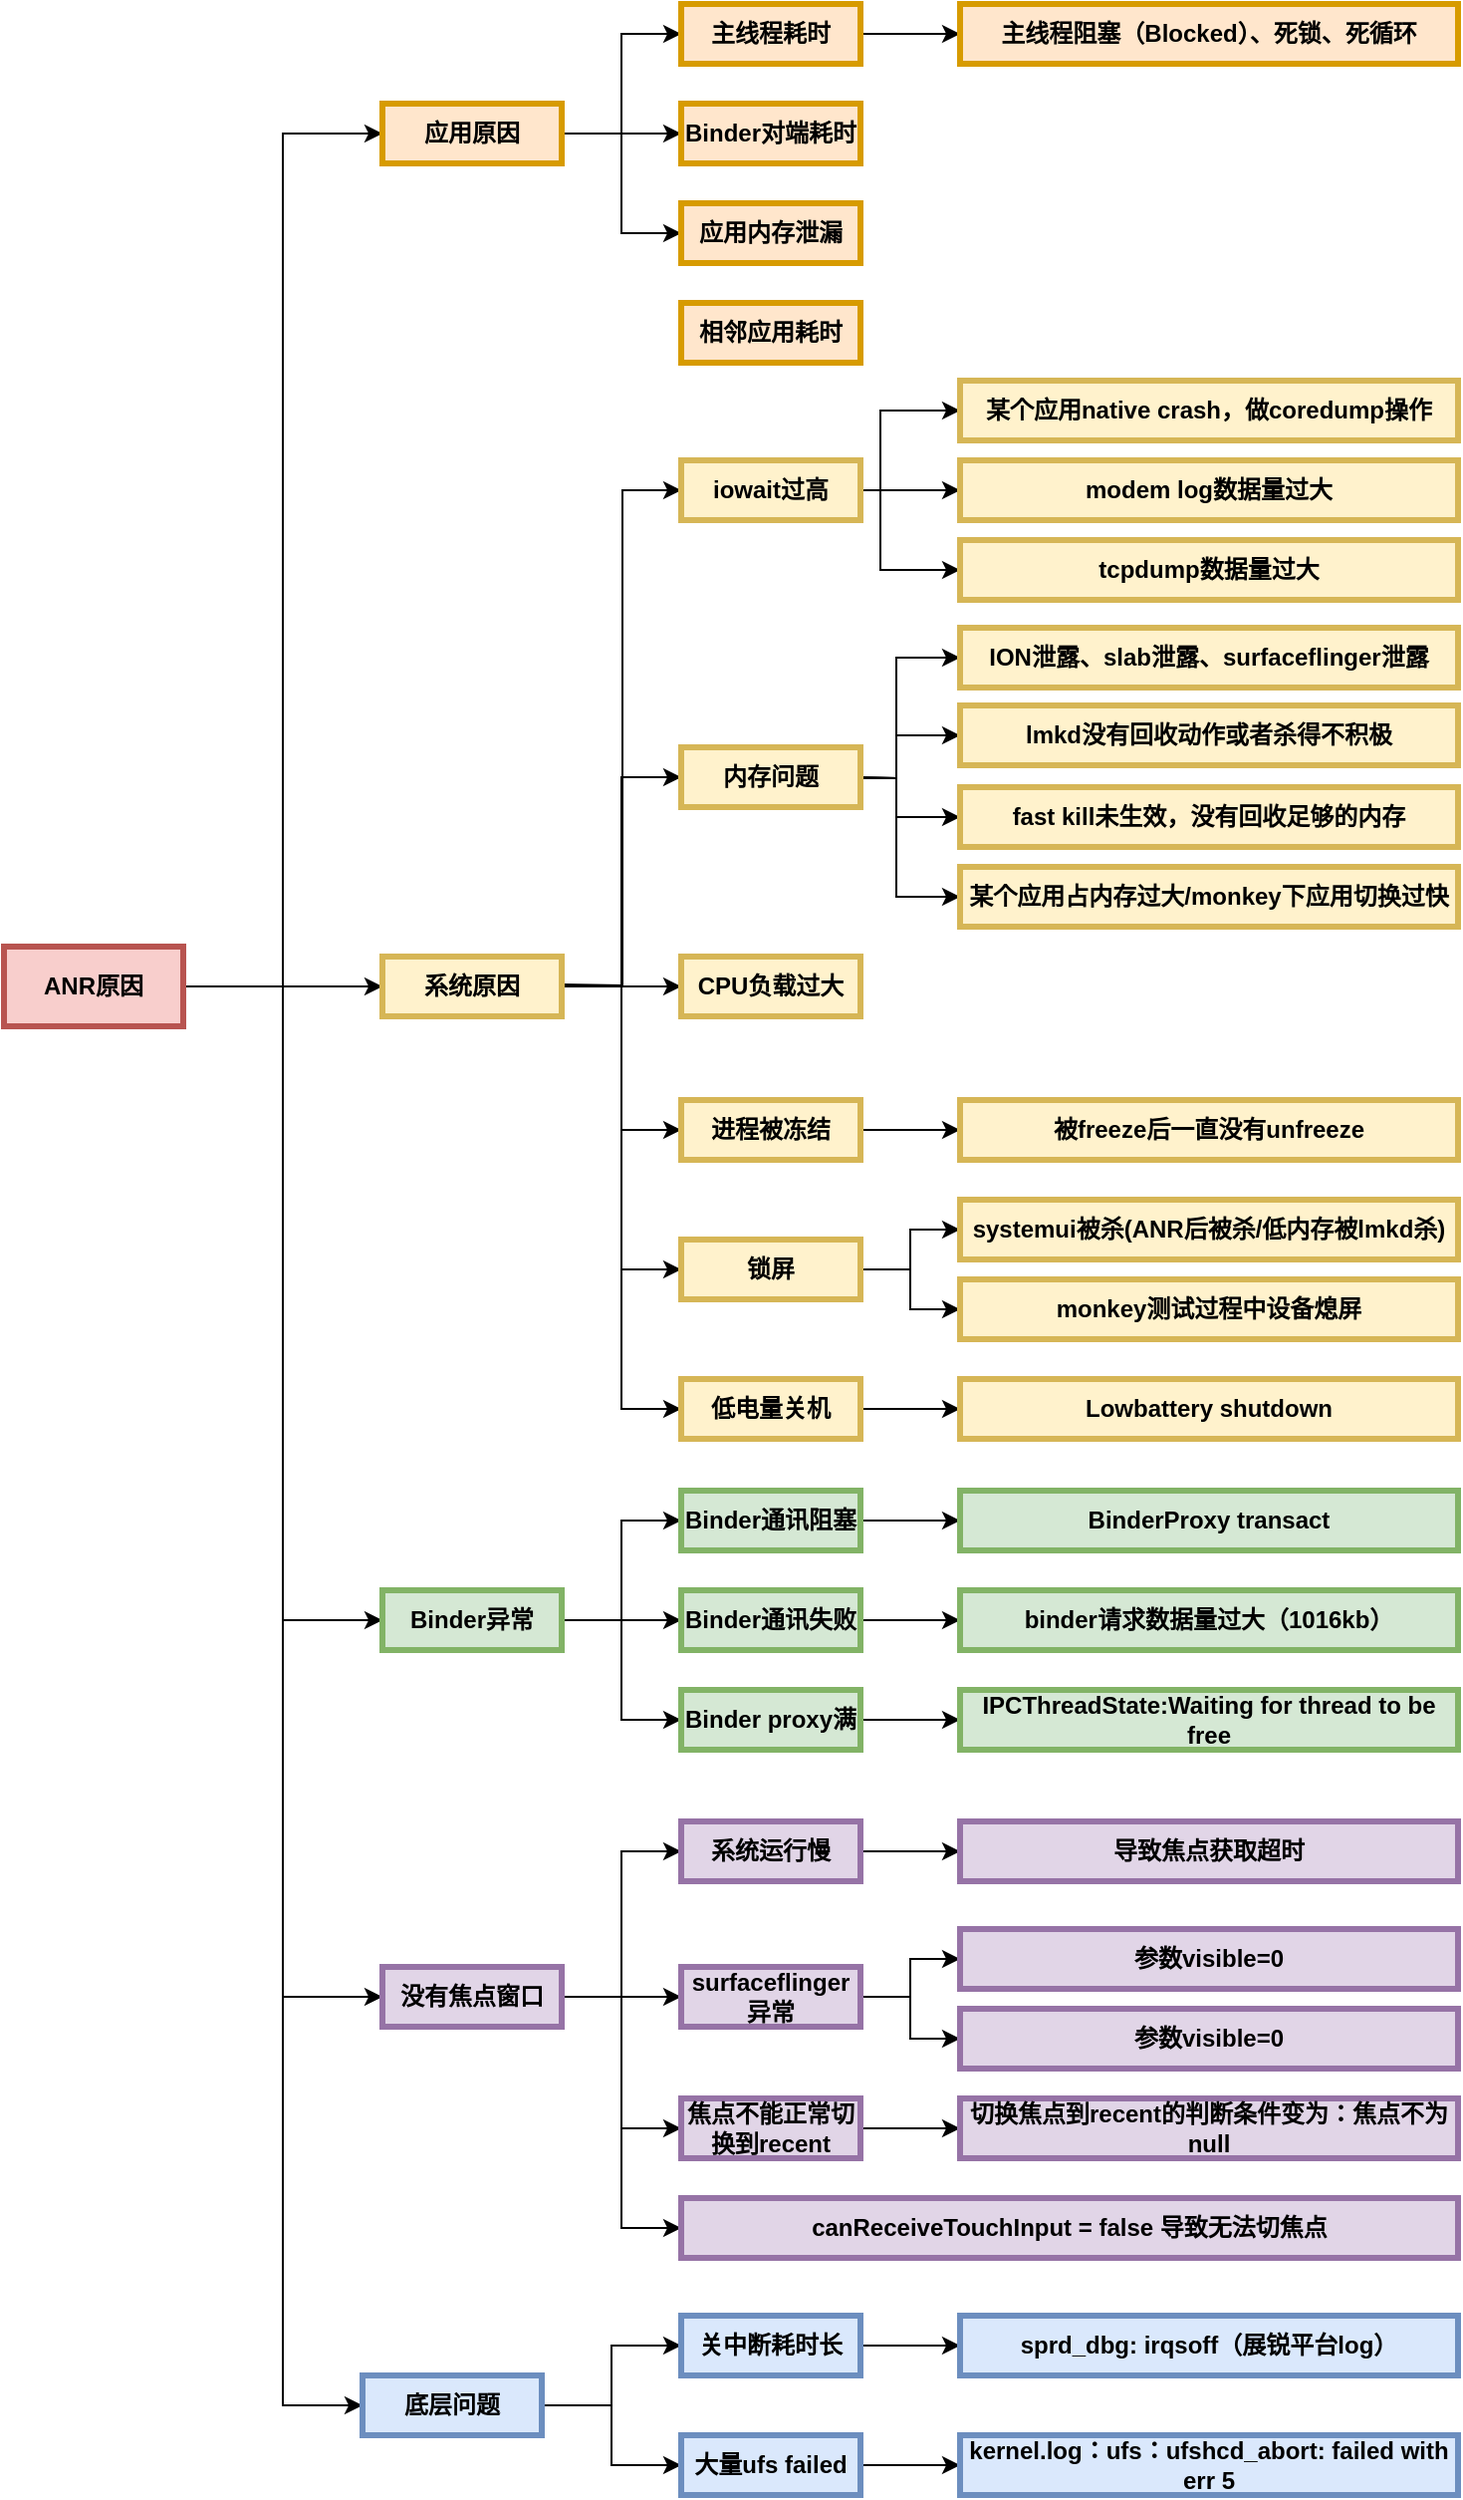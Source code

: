 <mxfile version="22.0.4" type="github">
  <diagram id="C5RBs43oDa-KdzZeNtuy" name="Page-1">
    <mxGraphModel dx="1420" dy="744" grid="1" gridSize="10" guides="1" tooltips="1" connect="1" arrows="1" fold="1" page="0" pageScale="1" pageWidth="827" pageHeight="1169" math="0" shadow="0">
      <root>
        <mxCell id="WIyWlLk6GJQsqaUBKTNV-0" />
        <mxCell id="WIyWlLk6GJQsqaUBKTNV-1" parent="WIyWlLk6GJQsqaUBKTNV-0" />
        <mxCell id="cfZGZZkKTrrLzm3ARtIg-4" style="edgeStyle=orthogonalEdgeStyle;rounded=0;orthogonalLoop=1;jettySize=auto;html=1;entryX=0;entryY=0.5;entryDx=0;entryDy=0;" parent="WIyWlLk6GJQsqaUBKTNV-1" source="cfZGZZkKTrrLzm3ARtIg-0" target="cfZGZZkKTrrLzm3ARtIg-3" edge="1">
          <mxGeometry relative="1" as="geometry">
            <mxPoint x="230" y="180" as="targetPoint" />
          </mxGeometry>
        </mxCell>
        <mxCell id="cfZGZZkKTrrLzm3ARtIg-15" style="edgeStyle=orthogonalEdgeStyle;rounded=0;orthogonalLoop=1;jettySize=auto;html=1;entryX=0;entryY=0.5;entryDx=0;entryDy=0;" parent="WIyWlLk6GJQsqaUBKTNV-1" source="cfZGZZkKTrrLzm3ARtIg-0" target="cfZGZZkKTrrLzm3ARtIg-14" edge="1">
          <mxGeometry relative="1" as="geometry" />
        </mxCell>
        <mxCell id="GQiB1Gxnlt8KOXEiArso-35" style="edgeStyle=orthogonalEdgeStyle;rounded=0;orthogonalLoop=1;jettySize=auto;html=1;entryX=0;entryY=0.5;entryDx=0;entryDy=0;" parent="WIyWlLk6GJQsqaUBKTNV-1" source="cfZGZZkKTrrLzm3ARtIg-0" target="GQiB1Gxnlt8KOXEiArso-34" edge="1">
          <mxGeometry relative="1" as="geometry" />
        </mxCell>
        <mxCell id="RJ7MKuOBHAiKL5rbFxWK-12" style="edgeStyle=orthogonalEdgeStyle;rounded=0;orthogonalLoop=1;jettySize=auto;html=1;entryX=0;entryY=0.5;entryDx=0;entryDy=0;" parent="WIyWlLk6GJQsqaUBKTNV-1" source="cfZGZZkKTrrLzm3ARtIg-0" target="RJ7MKuOBHAiKL5rbFxWK-11" edge="1">
          <mxGeometry relative="1" as="geometry" />
        </mxCell>
        <mxCell id="RJ7MKuOBHAiKL5rbFxWK-30" style="edgeStyle=orthogonalEdgeStyle;rounded=0;orthogonalLoop=1;jettySize=auto;html=1;entryX=0;entryY=0.5;entryDx=0;entryDy=0;" parent="WIyWlLk6GJQsqaUBKTNV-1" source="cfZGZZkKTrrLzm3ARtIg-0" target="RJ7MKuOBHAiKL5rbFxWK-29" edge="1">
          <mxGeometry relative="1" as="geometry">
            <Array as="points">
              <mxPoint x="200" y="603" />
              <mxPoint x="200" y="1315" />
            </Array>
          </mxGeometry>
        </mxCell>
        <mxCell id="cfZGZZkKTrrLzm3ARtIg-0" value="ANR原因" style="whiteSpace=wrap;align=center;verticalAlign=middle;fontStyle=1;strokeWidth=3;fillColor=#f8cecc;strokeColor=#b85450;" parent="WIyWlLk6GJQsqaUBKTNV-1" vertex="1">
          <mxGeometry x="60" y="583" width="90" height="40" as="geometry" />
        </mxCell>
        <mxCell id="cfZGZZkKTrrLzm3ARtIg-6" style="edgeStyle=orthogonalEdgeStyle;rounded=0;orthogonalLoop=1;jettySize=auto;html=1;entryX=0;entryY=0.5;entryDx=0;entryDy=0;fillColor=#ffe6cc;strokeColor=#000000;" parent="WIyWlLk6GJQsqaUBKTNV-1" source="cfZGZZkKTrrLzm3ARtIg-3" target="cfZGZZkKTrrLzm3ARtIg-5" edge="1">
          <mxGeometry relative="1" as="geometry" />
        </mxCell>
        <mxCell id="cfZGZZkKTrrLzm3ARtIg-10" style="edgeStyle=orthogonalEdgeStyle;rounded=0;orthogonalLoop=1;jettySize=auto;html=1;fillColor=#ffe6cc;strokeColor=#000000;" parent="WIyWlLk6GJQsqaUBKTNV-1" source="cfZGZZkKTrrLzm3ARtIg-3" target="cfZGZZkKTrrLzm3ARtIg-9" edge="1">
          <mxGeometry relative="1" as="geometry" />
        </mxCell>
        <mxCell id="cfZGZZkKTrrLzm3ARtIg-12" style="edgeStyle=orthogonalEdgeStyle;rounded=0;orthogonalLoop=1;jettySize=auto;html=1;entryX=0;entryY=0.5;entryDx=0;entryDy=0;fillColor=#ffe6cc;strokeColor=#000000;" parent="WIyWlLk6GJQsqaUBKTNV-1" source="cfZGZZkKTrrLzm3ARtIg-3" target="cfZGZZkKTrrLzm3ARtIg-11" edge="1">
          <mxGeometry relative="1" as="geometry" />
        </mxCell>
        <mxCell id="cfZGZZkKTrrLzm3ARtIg-3" value="应用原因" style="whiteSpace=wrap;align=center;verticalAlign=middle;fontStyle=1;strokeWidth=3;fillColor=#ffe6cc;strokeColor=#d79b00;" parent="WIyWlLk6GJQsqaUBKTNV-1" vertex="1">
          <mxGeometry x="250" y="160" width="90" height="30" as="geometry" />
        </mxCell>
        <mxCell id="cfZGZZkKTrrLzm3ARtIg-8" style="edgeStyle=orthogonalEdgeStyle;rounded=0;orthogonalLoop=1;jettySize=auto;html=1;entryX=0;entryY=0.5;entryDx=0;entryDy=0;fillColor=#ffe6cc;strokeColor=#000000;" parent="WIyWlLk6GJQsqaUBKTNV-1" source="cfZGZZkKTrrLzm3ARtIg-5" target="cfZGZZkKTrrLzm3ARtIg-7" edge="1">
          <mxGeometry relative="1" as="geometry" />
        </mxCell>
        <mxCell id="cfZGZZkKTrrLzm3ARtIg-5" value="主线程耗时" style="whiteSpace=wrap;align=center;verticalAlign=middle;fontStyle=1;strokeWidth=3;fillColor=#ffe6cc;strokeColor=#d79b00;" parent="WIyWlLk6GJQsqaUBKTNV-1" vertex="1">
          <mxGeometry x="400" y="110" width="90" height="30" as="geometry" />
        </mxCell>
        <mxCell id="cfZGZZkKTrrLzm3ARtIg-7" value="主线程阻塞（Blocked）、死锁、死循环" style="whiteSpace=wrap;align=center;verticalAlign=middle;fontStyle=1;strokeWidth=3;fillColor=#ffe6cc;strokeColor=#d79b00;" parent="WIyWlLk6GJQsqaUBKTNV-1" vertex="1">
          <mxGeometry x="540" y="110" width="250" height="30" as="geometry" />
        </mxCell>
        <mxCell id="cfZGZZkKTrrLzm3ARtIg-9" value="Binder对端耗时" style="whiteSpace=wrap;align=center;verticalAlign=middle;fontStyle=1;strokeWidth=3;fillColor=#ffe6cc;strokeColor=#d79b00;" parent="WIyWlLk6GJQsqaUBKTNV-1" vertex="1">
          <mxGeometry x="400" y="160" width="90" height="30" as="geometry" />
        </mxCell>
        <mxCell id="cfZGZZkKTrrLzm3ARtIg-11" value="应用内存泄漏" style="whiteSpace=wrap;align=center;verticalAlign=middle;fontStyle=1;strokeWidth=3;fillColor=#ffe6cc;strokeColor=#d79b00;" parent="WIyWlLk6GJQsqaUBKTNV-1" vertex="1">
          <mxGeometry x="400" y="210" width="90" height="30" as="geometry" />
        </mxCell>
        <mxCell id="cfZGZZkKTrrLzm3ARtIg-13" value="相邻应用耗时" style="whiteSpace=wrap;align=center;verticalAlign=middle;fontStyle=1;strokeWidth=3;fillColor=#ffe6cc;strokeColor=#d79b00;" parent="WIyWlLk6GJQsqaUBKTNV-1" vertex="1">
          <mxGeometry x="400" y="260" width="90" height="30" as="geometry" />
        </mxCell>
        <mxCell id="GQiB1Gxnlt8KOXEiArso-1" style="edgeStyle=orthogonalEdgeStyle;rounded=0;orthogonalLoop=1;jettySize=auto;html=1;entryX=0;entryY=0.5;entryDx=0;entryDy=0;" parent="WIyWlLk6GJQsqaUBKTNV-1" target="GQiB1Gxnlt8KOXEiArso-0" edge="1">
          <mxGeometry relative="1" as="geometry">
            <mxPoint x="340" y="602" as="sourcePoint" />
          </mxGeometry>
        </mxCell>
        <mxCell id="GQiB1Gxnlt8KOXEiArso-10" style="edgeStyle=orthogonalEdgeStyle;rounded=0;orthogonalLoop=1;jettySize=auto;html=1;entryX=0;entryY=0.5;entryDx=0;entryDy=0;" parent="WIyWlLk6GJQsqaUBKTNV-1" source="cfZGZZkKTrrLzm3ARtIg-14" target="GQiB1Gxnlt8KOXEiArso-8" edge="1">
          <mxGeometry relative="1" as="geometry" />
        </mxCell>
        <mxCell id="GQiB1Gxnlt8KOXEiArso-19" style="edgeStyle=orthogonalEdgeStyle;rounded=0;orthogonalLoop=1;jettySize=auto;html=1;entryX=0;entryY=0.5;entryDx=0;entryDy=0;" parent="WIyWlLk6GJQsqaUBKTNV-1" source="cfZGZZkKTrrLzm3ARtIg-14" target="GQiB1Gxnlt8KOXEiArso-18" edge="1">
          <mxGeometry relative="1" as="geometry" />
        </mxCell>
        <mxCell id="GQiB1Gxnlt8KOXEiArso-22" style="edgeStyle=orthogonalEdgeStyle;rounded=0;orthogonalLoop=1;jettySize=auto;html=1;entryX=0;entryY=0.5;entryDx=0;entryDy=0;" parent="WIyWlLk6GJQsqaUBKTNV-1" source="cfZGZZkKTrrLzm3ARtIg-14" target="GQiB1Gxnlt8KOXEiArso-20" edge="1">
          <mxGeometry relative="1" as="geometry" />
        </mxCell>
        <mxCell id="GQiB1Gxnlt8KOXEiArso-27" style="edgeStyle=orthogonalEdgeStyle;rounded=0;orthogonalLoop=1;jettySize=auto;html=1;entryX=0;entryY=0.5;entryDx=0;entryDy=0;" parent="WIyWlLk6GJQsqaUBKTNV-1" source="cfZGZZkKTrrLzm3ARtIg-14" target="GQiB1Gxnlt8KOXEiArso-24" edge="1">
          <mxGeometry relative="1" as="geometry" />
        </mxCell>
        <mxCell id="GQiB1Gxnlt8KOXEiArso-33" style="edgeStyle=orthogonalEdgeStyle;rounded=0;orthogonalLoop=1;jettySize=auto;html=1;entryX=0;entryY=0.5;entryDx=0;entryDy=0;" parent="WIyWlLk6GJQsqaUBKTNV-1" source="cfZGZZkKTrrLzm3ARtIg-14" target="GQiB1Gxnlt8KOXEiArso-30" edge="1">
          <mxGeometry relative="1" as="geometry" />
        </mxCell>
        <mxCell id="cfZGZZkKTrrLzm3ARtIg-14" value="系统原因" style="whiteSpace=wrap;align=center;verticalAlign=middle;fontStyle=1;strokeWidth=3;fillColor=#fff2cc;strokeColor=#d6b656;" parent="WIyWlLk6GJQsqaUBKTNV-1" vertex="1">
          <mxGeometry x="250" y="588" width="90" height="30" as="geometry" />
        </mxCell>
        <mxCell id="GQiB1Gxnlt8KOXEiArso-5" style="edgeStyle=orthogonalEdgeStyle;rounded=0;orthogonalLoop=1;jettySize=auto;html=1;entryX=0;entryY=0.5;entryDx=0;entryDy=0;" parent="WIyWlLk6GJQsqaUBKTNV-1" source="GQiB1Gxnlt8KOXEiArso-0" target="GQiB1Gxnlt8KOXEiArso-2" edge="1">
          <mxGeometry relative="1" as="geometry">
            <Array as="points">
              <mxPoint x="500" y="354" />
              <mxPoint x="500" y="314" />
            </Array>
          </mxGeometry>
        </mxCell>
        <mxCell id="GQiB1Gxnlt8KOXEiArso-6" style="edgeStyle=orthogonalEdgeStyle;rounded=0;orthogonalLoop=1;jettySize=auto;html=1;entryX=0;entryY=0.5;entryDx=0;entryDy=0;" parent="WIyWlLk6GJQsqaUBKTNV-1" source="GQiB1Gxnlt8KOXEiArso-0" target="GQiB1Gxnlt8KOXEiArso-3" edge="1">
          <mxGeometry relative="1" as="geometry" />
        </mxCell>
        <mxCell id="GQiB1Gxnlt8KOXEiArso-7" style="edgeStyle=orthogonalEdgeStyle;rounded=0;orthogonalLoop=1;jettySize=auto;html=1;entryX=0;entryY=0.5;entryDx=0;entryDy=0;" parent="WIyWlLk6GJQsqaUBKTNV-1" source="GQiB1Gxnlt8KOXEiArso-0" target="GQiB1Gxnlt8KOXEiArso-4" edge="1">
          <mxGeometry relative="1" as="geometry">
            <Array as="points">
              <mxPoint x="500" y="354" />
              <mxPoint x="500" y="394" />
            </Array>
          </mxGeometry>
        </mxCell>
        <mxCell id="GQiB1Gxnlt8KOXEiArso-0" value="iowait过高" style="whiteSpace=wrap;align=center;verticalAlign=middle;fontStyle=1;strokeWidth=3;fillColor=#fff2cc;strokeColor=#d6b656;" parent="WIyWlLk6GJQsqaUBKTNV-1" vertex="1">
          <mxGeometry x="400" y="339" width="90" height="30" as="geometry" />
        </mxCell>
        <mxCell id="GQiB1Gxnlt8KOXEiArso-2" value="某个应用native crash，做coredump操作" style="whiteSpace=wrap;align=center;verticalAlign=middle;fontStyle=1;strokeWidth=3;fillColor=#fff2cc;strokeColor=#d6b656;" parent="WIyWlLk6GJQsqaUBKTNV-1" vertex="1">
          <mxGeometry x="540" y="299" width="250" height="30" as="geometry" />
        </mxCell>
        <mxCell id="GQiB1Gxnlt8KOXEiArso-3" value="modem log数据量过大" style="whiteSpace=wrap;align=center;verticalAlign=middle;fontStyle=1;strokeWidth=3;fillColor=#fff2cc;strokeColor=#d6b656;" parent="WIyWlLk6GJQsqaUBKTNV-1" vertex="1">
          <mxGeometry x="540" y="339" width="250" height="30" as="geometry" />
        </mxCell>
        <mxCell id="GQiB1Gxnlt8KOXEiArso-4" value="tcpdump数据量过大" style="whiteSpace=wrap;align=center;verticalAlign=middle;fontStyle=1;strokeWidth=3;fillColor=#fff2cc;strokeColor=#d6b656;" parent="WIyWlLk6GJQsqaUBKTNV-1" vertex="1">
          <mxGeometry x="540" y="379" width="250" height="30" as="geometry" />
        </mxCell>
        <mxCell id="GQiB1Gxnlt8KOXEiArso-14" style="edgeStyle=orthogonalEdgeStyle;rounded=0;orthogonalLoop=1;jettySize=auto;html=1;entryX=0;entryY=0.5;entryDx=0;entryDy=0;" parent="WIyWlLk6GJQsqaUBKTNV-1" target="GQiB1Gxnlt8KOXEiArso-9" edge="1">
          <mxGeometry relative="1" as="geometry">
            <mxPoint x="475" y="498" as="sourcePoint" />
            <mxPoint x="525" y="438" as="targetPoint" />
          </mxGeometry>
        </mxCell>
        <mxCell id="GQiB1Gxnlt8KOXEiArso-15" style="edgeStyle=orthogonalEdgeStyle;rounded=0;orthogonalLoop=1;jettySize=auto;html=1;entryX=0;entryY=0.5;entryDx=0;entryDy=0;" parent="WIyWlLk6GJQsqaUBKTNV-1" target="GQiB1Gxnlt8KOXEiArso-11" edge="1">
          <mxGeometry relative="1" as="geometry">
            <mxPoint x="475" y="498" as="sourcePoint" />
          </mxGeometry>
        </mxCell>
        <mxCell id="GQiB1Gxnlt8KOXEiArso-16" style="edgeStyle=orthogonalEdgeStyle;rounded=0;orthogonalLoop=1;jettySize=auto;html=1;entryX=0;entryY=0.5;entryDx=0;entryDy=0;" parent="WIyWlLk6GJQsqaUBKTNV-1" target="GQiB1Gxnlt8KOXEiArso-12" edge="1">
          <mxGeometry relative="1" as="geometry">
            <mxPoint x="475" y="498" as="sourcePoint" />
          </mxGeometry>
        </mxCell>
        <mxCell id="GQiB1Gxnlt8KOXEiArso-17" style="edgeStyle=orthogonalEdgeStyle;rounded=0;orthogonalLoop=1;jettySize=auto;html=1;entryX=0;entryY=0.5;entryDx=0;entryDy=0;" parent="WIyWlLk6GJQsqaUBKTNV-1" target="GQiB1Gxnlt8KOXEiArso-13" edge="1">
          <mxGeometry relative="1" as="geometry">
            <mxPoint x="475" y="498" as="sourcePoint" />
          </mxGeometry>
        </mxCell>
        <mxCell id="GQiB1Gxnlt8KOXEiArso-8" value="内存问题" style="whiteSpace=wrap;align=center;verticalAlign=middle;fontStyle=1;strokeWidth=3;fillColor=#fff2cc;strokeColor=#d6b656;" parent="WIyWlLk6GJQsqaUBKTNV-1" vertex="1">
          <mxGeometry x="400" y="483" width="90" height="30" as="geometry" />
        </mxCell>
        <mxCell id="GQiB1Gxnlt8KOXEiArso-9" value="ION泄露、slab泄露、surfaceflinger泄露" style="whiteSpace=wrap;align=center;verticalAlign=middle;fontStyle=1;strokeWidth=3;fillColor=#fff2cc;strokeColor=#d6b656;" parent="WIyWlLk6GJQsqaUBKTNV-1" vertex="1">
          <mxGeometry x="540" y="423" width="250" height="30" as="geometry" />
        </mxCell>
        <mxCell id="GQiB1Gxnlt8KOXEiArso-11" value="lmkd没有回收动作或者杀得不积极" style="whiteSpace=wrap;align=center;verticalAlign=middle;fontStyle=1;strokeWidth=3;fillColor=#fff2cc;strokeColor=#d6b656;" parent="WIyWlLk6GJQsqaUBKTNV-1" vertex="1">
          <mxGeometry x="540" y="462" width="250" height="30" as="geometry" />
        </mxCell>
        <mxCell id="GQiB1Gxnlt8KOXEiArso-12" value="fast kill未生效，没有回收足够的内存" style="whiteSpace=wrap;align=center;verticalAlign=middle;fontStyle=1;strokeWidth=3;fillColor=#fff2cc;strokeColor=#d6b656;" parent="WIyWlLk6GJQsqaUBKTNV-1" vertex="1">
          <mxGeometry x="540" y="503" width="250" height="30" as="geometry" />
        </mxCell>
        <mxCell id="GQiB1Gxnlt8KOXEiArso-13" value="某个应用占内存过大/monkey下应用切换过快" style="whiteSpace=wrap;align=center;verticalAlign=middle;fontStyle=1;strokeWidth=3;fillColor=#fff2cc;strokeColor=#d6b656;" parent="WIyWlLk6GJQsqaUBKTNV-1" vertex="1">
          <mxGeometry x="540" y="543" width="250" height="30" as="geometry" />
        </mxCell>
        <mxCell id="GQiB1Gxnlt8KOXEiArso-18" value="CPU负载过大" style="whiteSpace=wrap;align=center;verticalAlign=middle;fontStyle=1;strokeWidth=3;fillColor=#fff2cc;strokeColor=#d6b656;" parent="WIyWlLk6GJQsqaUBKTNV-1" vertex="1">
          <mxGeometry x="400" y="588" width="90" height="30" as="geometry" />
        </mxCell>
        <mxCell id="GQiB1Gxnlt8KOXEiArso-23" style="edgeStyle=orthogonalEdgeStyle;rounded=0;orthogonalLoop=1;jettySize=auto;html=1;entryX=0;entryY=0.5;entryDx=0;entryDy=0;" parent="WIyWlLk6GJQsqaUBKTNV-1" source="GQiB1Gxnlt8KOXEiArso-20" target="GQiB1Gxnlt8KOXEiArso-21" edge="1">
          <mxGeometry relative="1" as="geometry" />
        </mxCell>
        <mxCell id="GQiB1Gxnlt8KOXEiArso-20" value="进程被冻结" style="whiteSpace=wrap;align=center;verticalAlign=middle;fontStyle=1;strokeWidth=3;fillColor=#fff2cc;strokeColor=#d6b656;" parent="WIyWlLk6GJQsqaUBKTNV-1" vertex="1">
          <mxGeometry x="400" y="660" width="90" height="30" as="geometry" />
        </mxCell>
        <mxCell id="GQiB1Gxnlt8KOXEiArso-21" value="被freeze后一直没有unfreeze" style="whiteSpace=wrap;align=center;verticalAlign=middle;fontStyle=1;strokeWidth=3;fillColor=#fff2cc;strokeColor=#d6b656;" parent="WIyWlLk6GJQsqaUBKTNV-1" vertex="1">
          <mxGeometry x="540" y="660" width="250" height="30" as="geometry" />
        </mxCell>
        <mxCell id="GQiB1Gxnlt8KOXEiArso-26" style="edgeStyle=orthogonalEdgeStyle;rounded=0;orthogonalLoop=1;jettySize=auto;html=1;entryX=0;entryY=0.5;entryDx=0;entryDy=0;" parent="WIyWlLk6GJQsqaUBKTNV-1" source="GQiB1Gxnlt8KOXEiArso-24" target="GQiB1Gxnlt8KOXEiArso-25" edge="1">
          <mxGeometry relative="1" as="geometry" />
        </mxCell>
        <mxCell id="GQiB1Gxnlt8KOXEiArso-29" style="edgeStyle=orthogonalEdgeStyle;rounded=0;orthogonalLoop=1;jettySize=auto;html=1;entryX=0;entryY=0.5;entryDx=0;entryDy=0;" parent="WIyWlLk6GJQsqaUBKTNV-1" source="GQiB1Gxnlt8KOXEiArso-24" target="GQiB1Gxnlt8KOXEiArso-28" edge="1">
          <mxGeometry relative="1" as="geometry" />
        </mxCell>
        <mxCell id="GQiB1Gxnlt8KOXEiArso-24" value="锁屏" style="whiteSpace=wrap;align=center;verticalAlign=middle;fontStyle=1;strokeWidth=3;fillColor=#fff2cc;strokeColor=#d6b656;" parent="WIyWlLk6GJQsqaUBKTNV-1" vertex="1">
          <mxGeometry x="400" y="730" width="90" height="30" as="geometry" />
        </mxCell>
        <mxCell id="GQiB1Gxnlt8KOXEiArso-25" value="systemui被杀(ANR后被杀/低内存被lmkd杀)" style="whiteSpace=wrap;align=center;verticalAlign=middle;fontStyle=1;strokeWidth=3;fillColor=#fff2cc;strokeColor=#d6b656;" parent="WIyWlLk6GJQsqaUBKTNV-1" vertex="1">
          <mxGeometry x="540" y="710" width="250" height="30" as="geometry" />
        </mxCell>
        <mxCell id="GQiB1Gxnlt8KOXEiArso-28" value="monkey测试过程中设备熄屏" style="whiteSpace=wrap;align=center;verticalAlign=middle;fontStyle=1;strokeWidth=3;fillColor=#fff2cc;strokeColor=#d6b656;" parent="WIyWlLk6GJQsqaUBKTNV-1" vertex="1">
          <mxGeometry x="540" y="750" width="250" height="30" as="geometry" />
        </mxCell>
        <mxCell id="GQiB1Gxnlt8KOXEiArso-32" style="edgeStyle=orthogonalEdgeStyle;rounded=0;orthogonalLoop=1;jettySize=auto;html=1;entryX=0;entryY=0.5;entryDx=0;entryDy=0;" parent="WIyWlLk6GJQsqaUBKTNV-1" source="GQiB1Gxnlt8KOXEiArso-30" target="GQiB1Gxnlt8KOXEiArso-31" edge="1">
          <mxGeometry relative="1" as="geometry" />
        </mxCell>
        <mxCell id="GQiB1Gxnlt8KOXEiArso-30" value="低电量关机" style="whiteSpace=wrap;align=center;verticalAlign=middle;fontStyle=1;strokeWidth=3;fillColor=#fff2cc;strokeColor=#d6b656;" parent="WIyWlLk6GJQsqaUBKTNV-1" vertex="1">
          <mxGeometry x="400" y="800" width="90" height="30" as="geometry" />
        </mxCell>
        <mxCell id="GQiB1Gxnlt8KOXEiArso-31" value="Lowbattery shutdown" style="whiteSpace=wrap;align=center;verticalAlign=middle;fontStyle=1;strokeWidth=3;fillColor=#fff2cc;strokeColor=#d6b656;" parent="WIyWlLk6GJQsqaUBKTNV-1" vertex="1">
          <mxGeometry x="540" y="800" width="250" height="30" as="geometry" />
        </mxCell>
        <mxCell id="RJ7MKuOBHAiKL5rbFxWK-2" style="edgeStyle=orthogonalEdgeStyle;rounded=0;orthogonalLoop=1;jettySize=auto;html=1;" parent="WIyWlLk6GJQsqaUBKTNV-1" source="GQiB1Gxnlt8KOXEiArso-34" target="RJ7MKuOBHAiKL5rbFxWK-0" edge="1">
          <mxGeometry relative="1" as="geometry" />
        </mxCell>
        <mxCell id="RJ7MKuOBHAiKL5rbFxWK-9" style="edgeStyle=orthogonalEdgeStyle;rounded=0;orthogonalLoop=1;jettySize=auto;html=1;entryX=0;entryY=0.5;entryDx=0;entryDy=0;" parent="WIyWlLk6GJQsqaUBKTNV-1" source="GQiB1Gxnlt8KOXEiArso-34" target="GQiB1Gxnlt8KOXEiArso-36" edge="1">
          <mxGeometry relative="1" as="geometry" />
        </mxCell>
        <mxCell id="RJ7MKuOBHAiKL5rbFxWK-10" style="edgeStyle=orthogonalEdgeStyle;rounded=0;orthogonalLoop=1;jettySize=auto;html=1;entryX=0;entryY=0.5;entryDx=0;entryDy=0;" parent="WIyWlLk6GJQsqaUBKTNV-1" source="GQiB1Gxnlt8KOXEiArso-34" target="RJ7MKuOBHAiKL5rbFxWK-1" edge="1">
          <mxGeometry relative="1" as="geometry" />
        </mxCell>
        <mxCell id="GQiB1Gxnlt8KOXEiArso-34" value="Binder异常" style="whiteSpace=wrap;align=center;verticalAlign=middle;fontStyle=1;strokeWidth=3;fillColor=#d5e8d4;strokeColor=#82b366;" parent="WIyWlLk6GJQsqaUBKTNV-1" vertex="1">
          <mxGeometry x="250" y="906" width="90" height="30" as="geometry" />
        </mxCell>
        <mxCell id="RJ7MKuOBHAiKL5rbFxWK-4" style="edgeStyle=orthogonalEdgeStyle;rounded=0;orthogonalLoop=1;jettySize=auto;html=1;entryX=0;entryY=0.5;entryDx=0;entryDy=0;" parent="WIyWlLk6GJQsqaUBKTNV-1" source="GQiB1Gxnlt8KOXEiArso-36" target="RJ7MKuOBHAiKL5rbFxWK-3" edge="1">
          <mxGeometry relative="1" as="geometry" />
        </mxCell>
        <mxCell id="GQiB1Gxnlt8KOXEiArso-36" value="Binder通讯阻塞" style="whiteSpace=wrap;align=center;verticalAlign=middle;fontStyle=1;strokeWidth=3;fillColor=#d5e8d4;strokeColor=#82b366;" parent="WIyWlLk6GJQsqaUBKTNV-1" vertex="1">
          <mxGeometry x="400" y="856" width="90" height="30" as="geometry" />
        </mxCell>
        <mxCell id="RJ7MKuOBHAiKL5rbFxWK-6" style="edgeStyle=orthogonalEdgeStyle;rounded=0;orthogonalLoop=1;jettySize=auto;html=1;entryX=0;entryY=0.5;entryDx=0;entryDy=0;" parent="WIyWlLk6GJQsqaUBKTNV-1" source="RJ7MKuOBHAiKL5rbFxWK-0" target="RJ7MKuOBHAiKL5rbFxWK-5" edge="1">
          <mxGeometry relative="1" as="geometry" />
        </mxCell>
        <mxCell id="RJ7MKuOBHAiKL5rbFxWK-0" value="Binder通讯失败" style="whiteSpace=wrap;align=center;verticalAlign=middle;fontStyle=1;strokeWidth=3;fillColor=#d5e8d4;strokeColor=#82b366;" parent="WIyWlLk6GJQsqaUBKTNV-1" vertex="1">
          <mxGeometry x="400" y="906" width="90" height="30" as="geometry" />
        </mxCell>
        <mxCell id="RJ7MKuOBHAiKL5rbFxWK-8" style="edgeStyle=orthogonalEdgeStyle;rounded=0;orthogonalLoop=1;jettySize=auto;html=1;entryX=0;entryY=0.5;entryDx=0;entryDy=0;" parent="WIyWlLk6GJQsqaUBKTNV-1" source="RJ7MKuOBHAiKL5rbFxWK-1" target="RJ7MKuOBHAiKL5rbFxWK-7" edge="1">
          <mxGeometry relative="1" as="geometry" />
        </mxCell>
        <mxCell id="RJ7MKuOBHAiKL5rbFxWK-1" value="Binder proxy满" style="whiteSpace=wrap;align=center;verticalAlign=middle;fontStyle=1;strokeWidth=3;fillColor=#d5e8d4;strokeColor=#82b366;" parent="WIyWlLk6GJQsqaUBKTNV-1" vertex="1">
          <mxGeometry x="400" y="956" width="90" height="30" as="geometry" />
        </mxCell>
        <mxCell id="RJ7MKuOBHAiKL5rbFxWK-3" value="BinderProxy transact" style="whiteSpace=wrap;align=center;verticalAlign=middle;fontStyle=1;strokeWidth=3;fillColor=#d5e8d4;strokeColor=#82b366;" parent="WIyWlLk6GJQsqaUBKTNV-1" vertex="1">
          <mxGeometry x="540" y="856" width="250" height="30" as="geometry" />
        </mxCell>
        <mxCell id="RJ7MKuOBHAiKL5rbFxWK-5" value="binder请求数据量过大（1016kb）" style="whiteSpace=wrap;align=center;verticalAlign=middle;fontStyle=1;strokeWidth=3;fillColor=#d5e8d4;strokeColor=#82b366;" parent="WIyWlLk6GJQsqaUBKTNV-1" vertex="1">
          <mxGeometry x="540" y="906" width="250" height="30" as="geometry" />
        </mxCell>
        <mxCell id="RJ7MKuOBHAiKL5rbFxWK-7" value="IPCThreadState:Waiting for thread to be free" style="whiteSpace=wrap;align=center;verticalAlign=middle;fontStyle=1;strokeWidth=3;fillColor=#d5e8d4;strokeColor=#82b366;" parent="WIyWlLk6GJQsqaUBKTNV-1" vertex="1">
          <mxGeometry x="540" y="956" width="250" height="30" as="geometry" />
        </mxCell>
        <mxCell id="RJ7MKuOBHAiKL5rbFxWK-18" style="edgeStyle=orthogonalEdgeStyle;rounded=0;orthogonalLoop=1;jettySize=auto;html=1;entryX=0;entryY=0.5;entryDx=0;entryDy=0;" parent="WIyWlLk6GJQsqaUBKTNV-1" source="RJ7MKuOBHAiKL5rbFxWK-11" target="RJ7MKuOBHAiKL5rbFxWK-13" edge="1">
          <mxGeometry relative="1" as="geometry" />
        </mxCell>
        <mxCell id="RJ7MKuOBHAiKL5rbFxWK-19" style="edgeStyle=orthogonalEdgeStyle;rounded=0;orthogonalLoop=1;jettySize=auto;html=1;" parent="WIyWlLk6GJQsqaUBKTNV-1" source="RJ7MKuOBHAiKL5rbFxWK-11" target="RJ7MKuOBHAiKL5rbFxWK-15" edge="1">
          <mxGeometry relative="1" as="geometry" />
        </mxCell>
        <mxCell id="RJ7MKuOBHAiKL5rbFxWK-25" style="edgeStyle=orthogonalEdgeStyle;rounded=0;orthogonalLoop=1;jettySize=auto;html=1;entryX=0;entryY=0.5;entryDx=0;entryDy=0;" parent="WIyWlLk6GJQsqaUBKTNV-1" source="RJ7MKuOBHAiKL5rbFxWK-11" target="RJ7MKuOBHAiKL5rbFxWK-23" edge="1">
          <mxGeometry relative="1" as="geometry" />
        </mxCell>
        <mxCell id="RJ7MKuOBHAiKL5rbFxWK-28" style="edgeStyle=orthogonalEdgeStyle;rounded=0;orthogonalLoop=1;jettySize=auto;html=1;entryX=0;entryY=0.5;entryDx=0;entryDy=0;" parent="WIyWlLk6GJQsqaUBKTNV-1" source="RJ7MKuOBHAiKL5rbFxWK-11" target="RJ7MKuOBHAiKL5rbFxWK-27" edge="1">
          <mxGeometry relative="1" as="geometry" />
        </mxCell>
        <mxCell id="RJ7MKuOBHAiKL5rbFxWK-11" value="没有焦点窗口" style="whiteSpace=wrap;align=center;verticalAlign=middle;fontStyle=1;strokeWidth=3;fillColor=#e1d5e7;strokeColor=#9673a6;" parent="WIyWlLk6GJQsqaUBKTNV-1" vertex="1">
          <mxGeometry x="250" y="1095" width="90" height="30" as="geometry" />
        </mxCell>
        <mxCell id="RJ7MKuOBHAiKL5rbFxWK-20" style="edgeStyle=orthogonalEdgeStyle;rounded=0;orthogonalLoop=1;jettySize=auto;html=1;" parent="WIyWlLk6GJQsqaUBKTNV-1" source="RJ7MKuOBHAiKL5rbFxWK-13" target="RJ7MKuOBHAiKL5rbFxWK-14" edge="1">
          <mxGeometry relative="1" as="geometry" />
        </mxCell>
        <mxCell id="RJ7MKuOBHAiKL5rbFxWK-13" value="系统运行慢" style="whiteSpace=wrap;align=center;verticalAlign=middle;fontStyle=1;strokeWidth=3;fillColor=#e1d5e7;strokeColor=#9673a6;" parent="WIyWlLk6GJQsqaUBKTNV-1" vertex="1">
          <mxGeometry x="400" y="1022" width="90" height="30" as="geometry" />
        </mxCell>
        <mxCell id="RJ7MKuOBHAiKL5rbFxWK-14" value="导致焦点获取超时" style="whiteSpace=wrap;align=center;verticalAlign=middle;fontStyle=1;strokeWidth=3;fillColor=#e1d5e7;strokeColor=#9673a6;" parent="WIyWlLk6GJQsqaUBKTNV-1" vertex="1">
          <mxGeometry x="540" y="1022" width="250" height="30" as="geometry" />
        </mxCell>
        <mxCell id="RJ7MKuOBHAiKL5rbFxWK-21" style="edgeStyle=orthogonalEdgeStyle;rounded=0;orthogonalLoop=1;jettySize=auto;html=1;" parent="WIyWlLk6GJQsqaUBKTNV-1" source="RJ7MKuOBHAiKL5rbFxWK-15" target="RJ7MKuOBHAiKL5rbFxWK-16" edge="1">
          <mxGeometry relative="1" as="geometry" />
        </mxCell>
        <mxCell id="RJ7MKuOBHAiKL5rbFxWK-22" style="edgeStyle=orthogonalEdgeStyle;rounded=0;orthogonalLoop=1;jettySize=auto;html=1;entryX=0;entryY=0.5;entryDx=0;entryDy=0;" parent="WIyWlLk6GJQsqaUBKTNV-1" source="RJ7MKuOBHAiKL5rbFxWK-15" target="RJ7MKuOBHAiKL5rbFxWK-17" edge="1">
          <mxGeometry relative="1" as="geometry" />
        </mxCell>
        <mxCell id="RJ7MKuOBHAiKL5rbFxWK-15" value="surfaceflinger异常" style="whiteSpace=wrap;align=center;verticalAlign=middle;fontStyle=1;strokeWidth=3;fillColor=#e1d5e7;strokeColor=#9673a6;" parent="WIyWlLk6GJQsqaUBKTNV-1" vertex="1">
          <mxGeometry x="400" y="1095" width="90" height="30" as="geometry" />
        </mxCell>
        <mxCell id="RJ7MKuOBHAiKL5rbFxWK-16" value="参数visible=0" style="whiteSpace=wrap;align=center;verticalAlign=middle;fontStyle=1;strokeWidth=3;fillColor=#e1d5e7;strokeColor=#9673a6;" parent="WIyWlLk6GJQsqaUBKTNV-1" vertex="1">
          <mxGeometry x="540" y="1076" width="250" height="30" as="geometry" />
        </mxCell>
        <mxCell id="RJ7MKuOBHAiKL5rbFxWK-17" value="参数visible=0" style="whiteSpace=wrap;align=center;verticalAlign=middle;fontStyle=1;strokeWidth=3;fillColor=#e1d5e7;strokeColor=#9673a6;" parent="WIyWlLk6GJQsqaUBKTNV-1" vertex="1">
          <mxGeometry x="540" y="1116" width="250" height="30" as="geometry" />
        </mxCell>
        <mxCell id="RJ7MKuOBHAiKL5rbFxWK-26" style="edgeStyle=orthogonalEdgeStyle;rounded=0;orthogonalLoop=1;jettySize=auto;html=1;entryX=0;entryY=0.5;entryDx=0;entryDy=0;" parent="WIyWlLk6GJQsqaUBKTNV-1" source="RJ7MKuOBHAiKL5rbFxWK-23" target="RJ7MKuOBHAiKL5rbFxWK-24" edge="1">
          <mxGeometry relative="1" as="geometry" />
        </mxCell>
        <mxCell id="RJ7MKuOBHAiKL5rbFxWK-23" value="焦点不能正常切换到recent" style="whiteSpace=wrap;align=center;verticalAlign=middle;fontStyle=1;strokeWidth=3;fillColor=#e1d5e7;strokeColor=#9673a6;" parent="WIyWlLk6GJQsqaUBKTNV-1" vertex="1">
          <mxGeometry x="400" y="1161" width="90" height="30" as="geometry" />
        </mxCell>
        <mxCell id="RJ7MKuOBHAiKL5rbFxWK-24" value="切换焦点到recent的判断条件变为：焦点不为null" style="whiteSpace=wrap;align=center;verticalAlign=middle;fontStyle=1;strokeWidth=3;fillColor=#e1d5e7;strokeColor=#9673a6;" parent="WIyWlLk6GJQsqaUBKTNV-1" vertex="1">
          <mxGeometry x="540" y="1161" width="250" height="30" as="geometry" />
        </mxCell>
        <mxCell id="RJ7MKuOBHAiKL5rbFxWK-27" value="canReceiveTouchInput = false 导致无法切焦点" style="whiteSpace=wrap;align=center;verticalAlign=middle;fontStyle=1;strokeWidth=3;fillColor=#e1d5e7;strokeColor=#9673a6;" parent="WIyWlLk6GJQsqaUBKTNV-1" vertex="1">
          <mxGeometry x="400" y="1211" width="390" height="30" as="geometry" />
        </mxCell>
        <mxCell id="RJ7MKuOBHAiKL5rbFxWK-33" style="edgeStyle=orthogonalEdgeStyle;rounded=0;orthogonalLoop=1;jettySize=auto;html=1;entryX=0;entryY=0.5;entryDx=0;entryDy=0;" parent="WIyWlLk6GJQsqaUBKTNV-1" source="RJ7MKuOBHAiKL5rbFxWK-29" target="RJ7MKuOBHAiKL5rbFxWK-31" edge="1">
          <mxGeometry relative="1" as="geometry" />
        </mxCell>
        <mxCell id="RJ7MKuOBHAiKL5rbFxWK-34" style="edgeStyle=orthogonalEdgeStyle;rounded=0;orthogonalLoop=1;jettySize=auto;html=1;" parent="WIyWlLk6GJQsqaUBKTNV-1" source="RJ7MKuOBHAiKL5rbFxWK-29" target="RJ7MKuOBHAiKL5rbFxWK-32" edge="1">
          <mxGeometry relative="1" as="geometry" />
        </mxCell>
        <mxCell id="RJ7MKuOBHAiKL5rbFxWK-29" value="底层问题" style="whiteSpace=wrap;align=center;verticalAlign=middle;fontStyle=1;strokeWidth=3;fillColor=#dae8fc;strokeColor=#6c8ebf;" parent="WIyWlLk6GJQsqaUBKTNV-1" vertex="1">
          <mxGeometry x="240" y="1300" width="90" height="30" as="geometry" />
        </mxCell>
        <mxCell id="RJ7MKuOBHAiKL5rbFxWK-37" style="edgeStyle=orthogonalEdgeStyle;rounded=0;orthogonalLoop=1;jettySize=auto;html=1;entryX=0;entryY=0.5;entryDx=0;entryDy=0;" parent="WIyWlLk6GJQsqaUBKTNV-1" source="RJ7MKuOBHAiKL5rbFxWK-31" target="RJ7MKuOBHAiKL5rbFxWK-35" edge="1">
          <mxGeometry relative="1" as="geometry" />
        </mxCell>
        <mxCell id="RJ7MKuOBHAiKL5rbFxWK-31" value="关中断耗时长" style="whiteSpace=wrap;align=center;verticalAlign=middle;fontStyle=1;strokeWidth=3;fillColor=#dae8fc;strokeColor=#6c8ebf;" parent="WIyWlLk6GJQsqaUBKTNV-1" vertex="1">
          <mxGeometry x="400" y="1270" width="90" height="30" as="geometry" />
        </mxCell>
        <mxCell id="RJ7MKuOBHAiKL5rbFxWK-38" style="edgeStyle=orthogonalEdgeStyle;rounded=0;orthogonalLoop=1;jettySize=auto;html=1;" parent="WIyWlLk6GJQsqaUBKTNV-1" source="RJ7MKuOBHAiKL5rbFxWK-32" target="RJ7MKuOBHAiKL5rbFxWK-36" edge="1">
          <mxGeometry relative="1" as="geometry" />
        </mxCell>
        <mxCell id="RJ7MKuOBHAiKL5rbFxWK-32" value="大量ufs failed" style="whiteSpace=wrap;align=center;verticalAlign=middle;fontStyle=1;strokeWidth=3;fillColor=#dae8fc;strokeColor=#6c8ebf;" parent="WIyWlLk6GJQsqaUBKTNV-1" vertex="1">
          <mxGeometry x="400" y="1330" width="90" height="30" as="geometry" />
        </mxCell>
        <mxCell id="RJ7MKuOBHAiKL5rbFxWK-35" value="sprd_dbg: irqsoff（展锐平台log）" style="whiteSpace=wrap;align=center;verticalAlign=middle;fontStyle=1;strokeWidth=3;fillColor=#dae8fc;strokeColor=#6c8ebf;" parent="WIyWlLk6GJQsqaUBKTNV-1" vertex="1">
          <mxGeometry x="540" y="1270" width="250" height="30" as="geometry" />
        </mxCell>
        <mxCell id="RJ7MKuOBHAiKL5rbFxWK-36" value="kernel.log：ufs：ufshcd_abort: failed with err 5" style="whiteSpace=wrap;align=center;verticalAlign=middle;fontStyle=1;strokeWidth=3;fillColor=#dae8fc;strokeColor=#6c8ebf;" parent="WIyWlLk6GJQsqaUBKTNV-1" vertex="1">
          <mxGeometry x="540" y="1330" width="250" height="30" as="geometry" />
        </mxCell>
      </root>
    </mxGraphModel>
  </diagram>
</mxfile>
